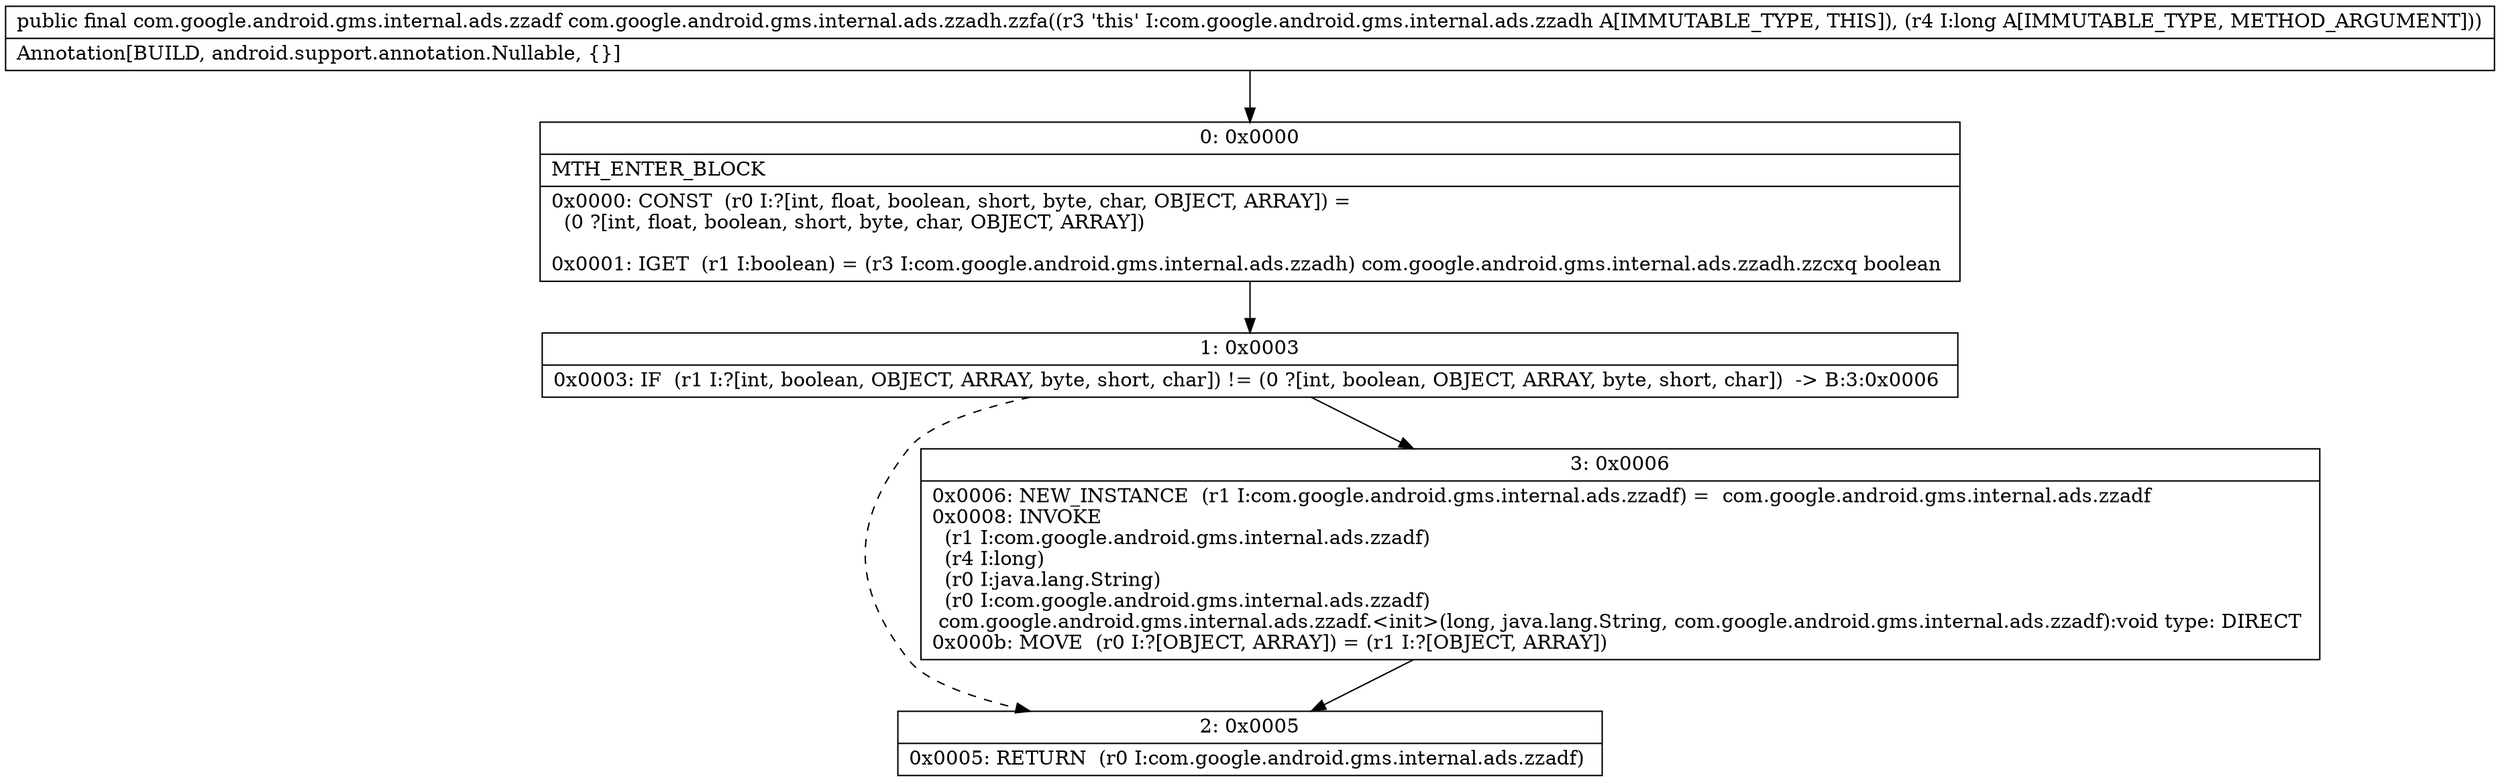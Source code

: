 digraph "CFG forcom.google.android.gms.internal.ads.zzadh.zzfa(J)Lcom\/google\/android\/gms\/internal\/ads\/zzadf;" {
Node_0 [shape=record,label="{0\:\ 0x0000|MTH_ENTER_BLOCK\l|0x0000: CONST  (r0 I:?[int, float, boolean, short, byte, char, OBJECT, ARRAY]) = \l  (0 ?[int, float, boolean, short, byte, char, OBJECT, ARRAY])\l \l0x0001: IGET  (r1 I:boolean) = (r3 I:com.google.android.gms.internal.ads.zzadh) com.google.android.gms.internal.ads.zzadh.zzcxq boolean \l}"];
Node_1 [shape=record,label="{1\:\ 0x0003|0x0003: IF  (r1 I:?[int, boolean, OBJECT, ARRAY, byte, short, char]) != (0 ?[int, boolean, OBJECT, ARRAY, byte, short, char])  \-\> B:3:0x0006 \l}"];
Node_2 [shape=record,label="{2\:\ 0x0005|0x0005: RETURN  (r0 I:com.google.android.gms.internal.ads.zzadf) \l}"];
Node_3 [shape=record,label="{3\:\ 0x0006|0x0006: NEW_INSTANCE  (r1 I:com.google.android.gms.internal.ads.zzadf) =  com.google.android.gms.internal.ads.zzadf \l0x0008: INVOKE  \l  (r1 I:com.google.android.gms.internal.ads.zzadf)\l  (r4 I:long)\l  (r0 I:java.lang.String)\l  (r0 I:com.google.android.gms.internal.ads.zzadf)\l com.google.android.gms.internal.ads.zzadf.\<init\>(long, java.lang.String, com.google.android.gms.internal.ads.zzadf):void type: DIRECT \l0x000b: MOVE  (r0 I:?[OBJECT, ARRAY]) = (r1 I:?[OBJECT, ARRAY]) \l}"];
MethodNode[shape=record,label="{public final com.google.android.gms.internal.ads.zzadf com.google.android.gms.internal.ads.zzadh.zzfa((r3 'this' I:com.google.android.gms.internal.ads.zzadh A[IMMUTABLE_TYPE, THIS]), (r4 I:long A[IMMUTABLE_TYPE, METHOD_ARGUMENT]))  | Annotation[BUILD, android.support.annotation.Nullable, \{\}]\l}"];
MethodNode -> Node_0;
Node_0 -> Node_1;
Node_1 -> Node_2[style=dashed];
Node_1 -> Node_3;
Node_3 -> Node_2;
}

